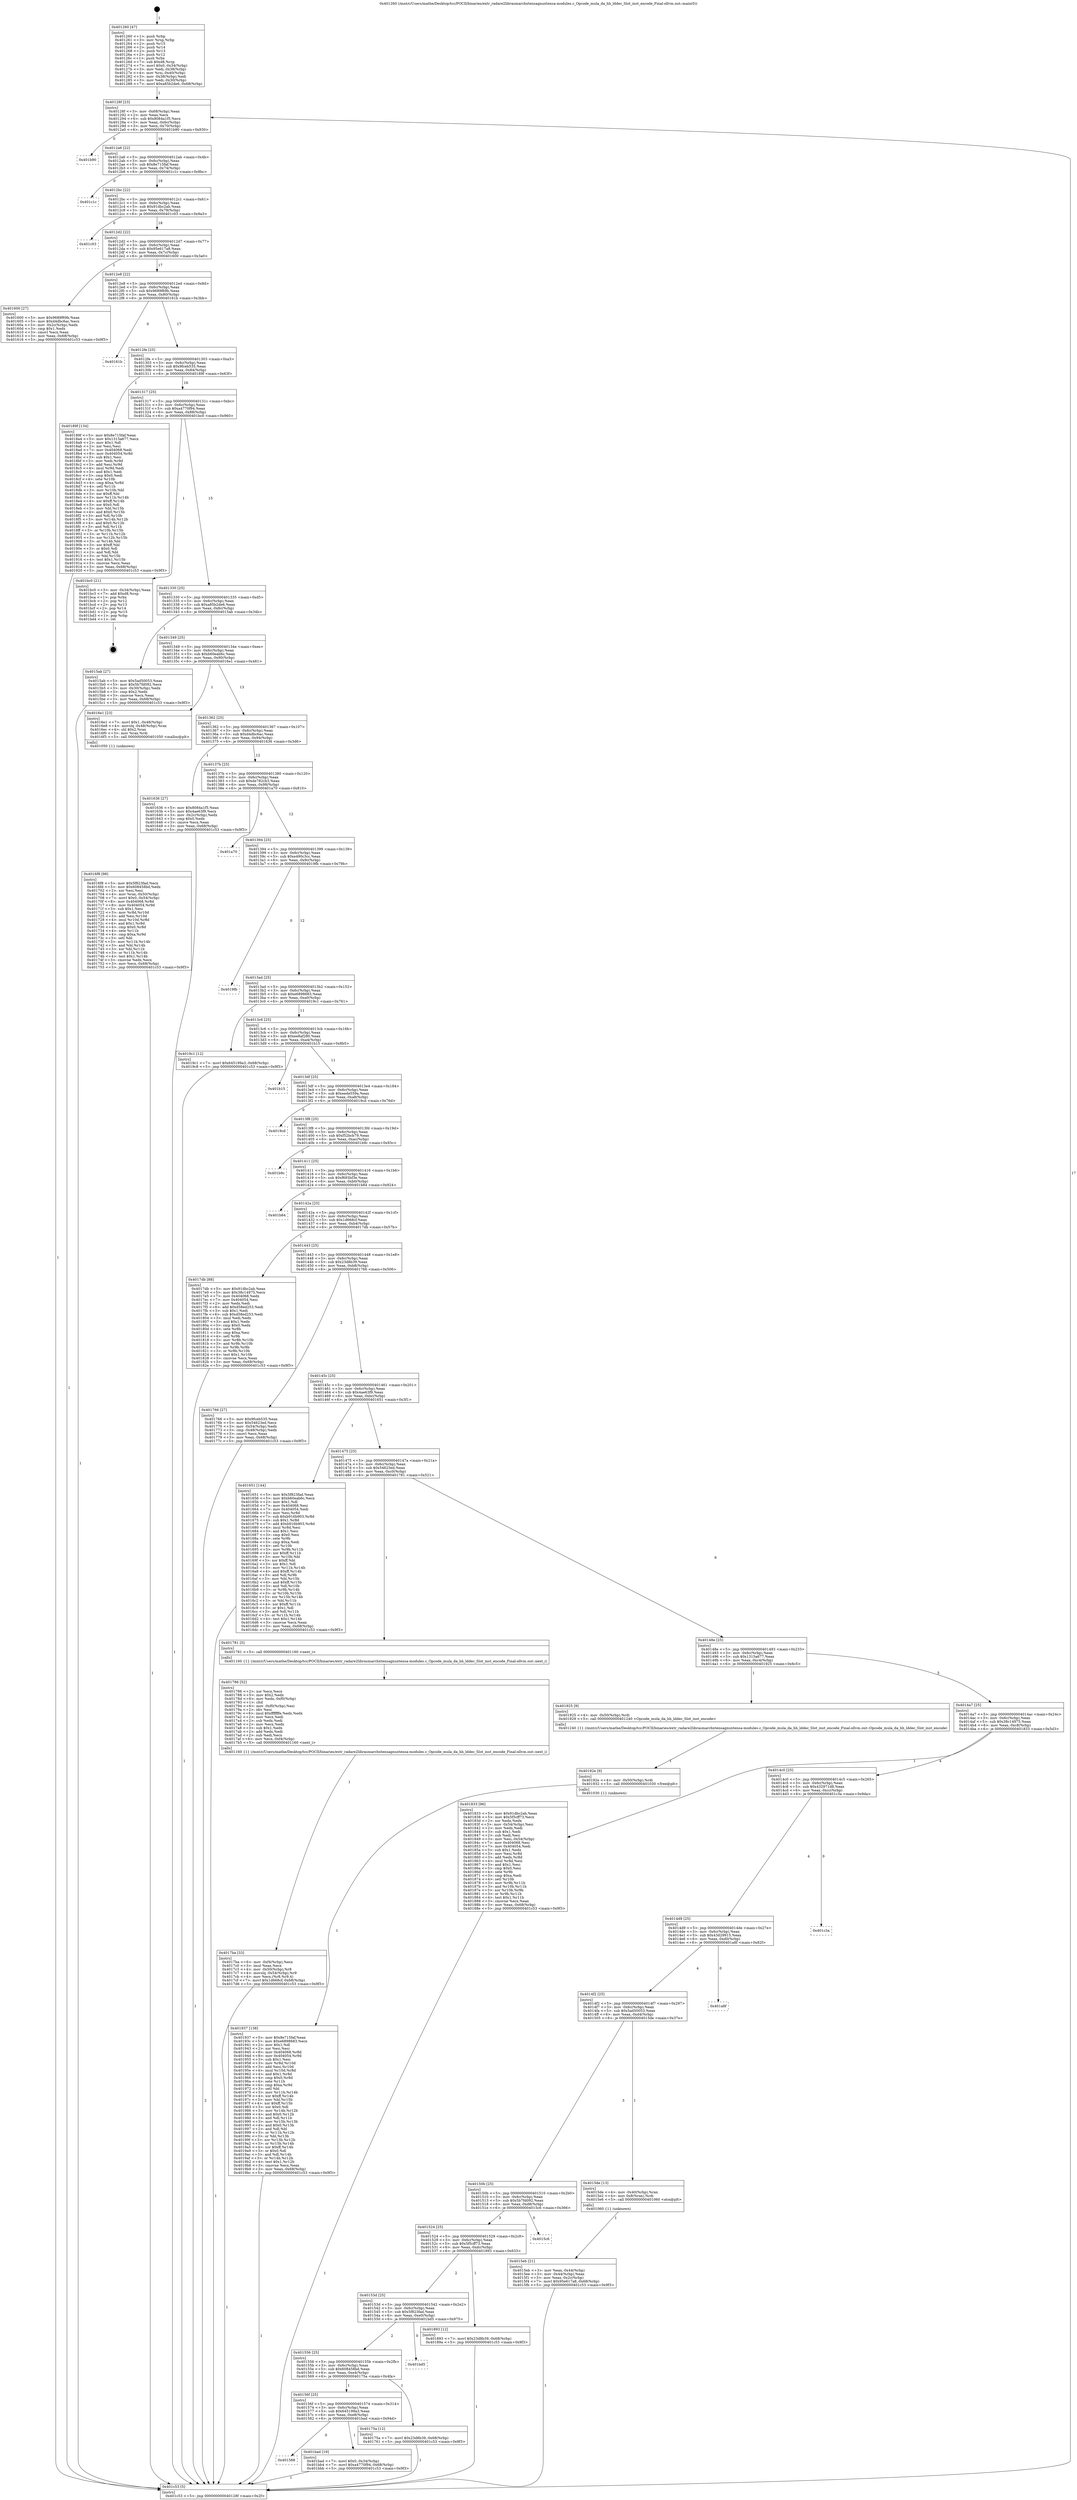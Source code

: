 digraph "0x401260" {
  label = "0x401260 (/mnt/c/Users/mathe/Desktop/tcc/POCII/binaries/extr_radare2librasmarchxtensagnuxtensa-modules.c_Opcode_mula_da_hh_lddec_Slot_inst_encode_Final-ollvm.out::main(0))"
  labelloc = "t"
  node[shape=record]

  Entry [label="",width=0.3,height=0.3,shape=circle,fillcolor=black,style=filled]
  "0x40128f" [label="{
     0x40128f [23]\l
     | [instrs]\l
     &nbsp;&nbsp;0x40128f \<+3\>: mov -0x68(%rbp),%eax\l
     &nbsp;&nbsp;0x401292 \<+2\>: mov %eax,%ecx\l
     &nbsp;&nbsp;0x401294 \<+6\>: sub $0x8084a1f5,%ecx\l
     &nbsp;&nbsp;0x40129a \<+3\>: mov %eax,-0x6c(%rbp)\l
     &nbsp;&nbsp;0x40129d \<+3\>: mov %ecx,-0x70(%rbp)\l
     &nbsp;&nbsp;0x4012a0 \<+6\>: je 0000000000401b90 \<main+0x930\>\l
  }"]
  "0x401b90" [label="{
     0x401b90\l
  }", style=dashed]
  "0x4012a6" [label="{
     0x4012a6 [22]\l
     | [instrs]\l
     &nbsp;&nbsp;0x4012a6 \<+5\>: jmp 00000000004012ab \<main+0x4b\>\l
     &nbsp;&nbsp;0x4012ab \<+3\>: mov -0x6c(%rbp),%eax\l
     &nbsp;&nbsp;0x4012ae \<+5\>: sub $0x8e715faf,%eax\l
     &nbsp;&nbsp;0x4012b3 \<+3\>: mov %eax,-0x74(%rbp)\l
     &nbsp;&nbsp;0x4012b6 \<+6\>: je 0000000000401c1c \<main+0x9bc\>\l
  }"]
  Exit [label="",width=0.3,height=0.3,shape=circle,fillcolor=black,style=filled,peripheries=2]
  "0x401c1c" [label="{
     0x401c1c\l
  }", style=dashed]
  "0x4012bc" [label="{
     0x4012bc [22]\l
     | [instrs]\l
     &nbsp;&nbsp;0x4012bc \<+5\>: jmp 00000000004012c1 \<main+0x61\>\l
     &nbsp;&nbsp;0x4012c1 \<+3\>: mov -0x6c(%rbp),%eax\l
     &nbsp;&nbsp;0x4012c4 \<+5\>: sub $0x91dbc2ab,%eax\l
     &nbsp;&nbsp;0x4012c9 \<+3\>: mov %eax,-0x78(%rbp)\l
     &nbsp;&nbsp;0x4012cc \<+6\>: je 0000000000401c03 \<main+0x9a3\>\l
  }"]
  "0x401588" [label="{
     0x401588\l
  }", style=dashed]
  "0x401c03" [label="{
     0x401c03\l
  }", style=dashed]
  "0x4012d2" [label="{
     0x4012d2 [22]\l
     | [instrs]\l
     &nbsp;&nbsp;0x4012d2 \<+5\>: jmp 00000000004012d7 \<main+0x77\>\l
     &nbsp;&nbsp;0x4012d7 \<+3\>: mov -0x6c(%rbp),%eax\l
     &nbsp;&nbsp;0x4012da \<+5\>: sub $0x95e617a8,%eax\l
     &nbsp;&nbsp;0x4012df \<+3\>: mov %eax,-0x7c(%rbp)\l
     &nbsp;&nbsp;0x4012e2 \<+6\>: je 0000000000401600 \<main+0x3a0\>\l
  }"]
  "0x401bad" [label="{
     0x401bad [19]\l
     | [instrs]\l
     &nbsp;&nbsp;0x401bad \<+7\>: movl $0x0,-0x34(%rbp)\l
     &nbsp;&nbsp;0x401bb4 \<+7\>: movl $0xa4770f94,-0x68(%rbp)\l
     &nbsp;&nbsp;0x401bbb \<+5\>: jmp 0000000000401c53 \<main+0x9f3\>\l
  }"]
  "0x401600" [label="{
     0x401600 [27]\l
     | [instrs]\l
     &nbsp;&nbsp;0x401600 \<+5\>: mov $0x9689f69b,%eax\l
     &nbsp;&nbsp;0x401605 \<+5\>: mov $0xd4dbc6ac,%ecx\l
     &nbsp;&nbsp;0x40160a \<+3\>: mov -0x2c(%rbp),%edx\l
     &nbsp;&nbsp;0x40160d \<+3\>: cmp $0x1,%edx\l
     &nbsp;&nbsp;0x401610 \<+3\>: cmovl %ecx,%eax\l
     &nbsp;&nbsp;0x401613 \<+3\>: mov %eax,-0x68(%rbp)\l
     &nbsp;&nbsp;0x401616 \<+5\>: jmp 0000000000401c53 \<main+0x9f3\>\l
  }"]
  "0x4012e8" [label="{
     0x4012e8 [22]\l
     | [instrs]\l
     &nbsp;&nbsp;0x4012e8 \<+5\>: jmp 00000000004012ed \<main+0x8d\>\l
     &nbsp;&nbsp;0x4012ed \<+3\>: mov -0x6c(%rbp),%eax\l
     &nbsp;&nbsp;0x4012f0 \<+5\>: sub $0x9689f69b,%eax\l
     &nbsp;&nbsp;0x4012f5 \<+3\>: mov %eax,-0x80(%rbp)\l
     &nbsp;&nbsp;0x4012f8 \<+6\>: je 000000000040161b \<main+0x3bb\>\l
  }"]
  "0x401937" [label="{
     0x401937 [138]\l
     | [instrs]\l
     &nbsp;&nbsp;0x401937 \<+5\>: mov $0x8e715faf,%eax\l
     &nbsp;&nbsp;0x40193c \<+5\>: mov $0xe6898683,%ecx\l
     &nbsp;&nbsp;0x401941 \<+2\>: mov $0x1,%dl\l
     &nbsp;&nbsp;0x401943 \<+2\>: xor %esi,%esi\l
     &nbsp;&nbsp;0x401945 \<+8\>: mov 0x404068,%r8d\l
     &nbsp;&nbsp;0x40194d \<+8\>: mov 0x404054,%r9d\l
     &nbsp;&nbsp;0x401955 \<+3\>: sub $0x1,%esi\l
     &nbsp;&nbsp;0x401958 \<+3\>: mov %r8d,%r10d\l
     &nbsp;&nbsp;0x40195b \<+3\>: add %esi,%r10d\l
     &nbsp;&nbsp;0x40195e \<+4\>: imul %r10d,%r8d\l
     &nbsp;&nbsp;0x401962 \<+4\>: and $0x1,%r8d\l
     &nbsp;&nbsp;0x401966 \<+4\>: cmp $0x0,%r8d\l
     &nbsp;&nbsp;0x40196a \<+4\>: sete %r11b\l
     &nbsp;&nbsp;0x40196e \<+4\>: cmp $0xa,%r9d\l
     &nbsp;&nbsp;0x401972 \<+3\>: setl %bl\l
     &nbsp;&nbsp;0x401975 \<+3\>: mov %r11b,%r14b\l
     &nbsp;&nbsp;0x401978 \<+4\>: xor $0xff,%r14b\l
     &nbsp;&nbsp;0x40197c \<+3\>: mov %bl,%r15b\l
     &nbsp;&nbsp;0x40197f \<+4\>: xor $0xff,%r15b\l
     &nbsp;&nbsp;0x401983 \<+3\>: xor $0x0,%dl\l
     &nbsp;&nbsp;0x401986 \<+3\>: mov %r14b,%r12b\l
     &nbsp;&nbsp;0x401989 \<+4\>: and $0x0,%r12b\l
     &nbsp;&nbsp;0x40198d \<+3\>: and %dl,%r11b\l
     &nbsp;&nbsp;0x401990 \<+3\>: mov %r15b,%r13b\l
     &nbsp;&nbsp;0x401993 \<+4\>: and $0x0,%r13b\l
     &nbsp;&nbsp;0x401997 \<+2\>: and %dl,%bl\l
     &nbsp;&nbsp;0x401999 \<+3\>: or %r11b,%r12b\l
     &nbsp;&nbsp;0x40199c \<+3\>: or %bl,%r13b\l
     &nbsp;&nbsp;0x40199f \<+3\>: xor %r13b,%r12b\l
     &nbsp;&nbsp;0x4019a2 \<+3\>: or %r15b,%r14b\l
     &nbsp;&nbsp;0x4019a5 \<+4\>: xor $0xff,%r14b\l
     &nbsp;&nbsp;0x4019a9 \<+3\>: or $0x0,%dl\l
     &nbsp;&nbsp;0x4019ac \<+3\>: and %dl,%r14b\l
     &nbsp;&nbsp;0x4019af \<+3\>: or %r14b,%r12b\l
     &nbsp;&nbsp;0x4019b2 \<+4\>: test $0x1,%r12b\l
     &nbsp;&nbsp;0x4019b6 \<+3\>: cmovne %ecx,%eax\l
     &nbsp;&nbsp;0x4019b9 \<+3\>: mov %eax,-0x68(%rbp)\l
     &nbsp;&nbsp;0x4019bc \<+5\>: jmp 0000000000401c53 \<main+0x9f3\>\l
  }"]
  "0x40161b" [label="{
     0x40161b\l
  }", style=dashed]
  "0x4012fe" [label="{
     0x4012fe [25]\l
     | [instrs]\l
     &nbsp;&nbsp;0x4012fe \<+5\>: jmp 0000000000401303 \<main+0xa3\>\l
     &nbsp;&nbsp;0x401303 \<+3\>: mov -0x6c(%rbp),%eax\l
     &nbsp;&nbsp;0x401306 \<+5\>: sub $0x9fceb535,%eax\l
     &nbsp;&nbsp;0x40130b \<+6\>: mov %eax,-0x84(%rbp)\l
     &nbsp;&nbsp;0x401311 \<+6\>: je 000000000040189f \<main+0x63f\>\l
  }"]
  "0x40192e" [label="{
     0x40192e [9]\l
     | [instrs]\l
     &nbsp;&nbsp;0x40192e \<+4\>: mov -0x50(%rbp),%rdi\l
     &nbsp;&nbsp;0x401932 \<+5\>: call 0000000000401030 \<free@plt\>\l
     | [calls]\l
     &nbsp;&nbsp;0x401030 \{1\} (unknown)\l
  }"]
  "0x40189f" [label="{
     0x40189f [134]\l
     | [instrs]\l
     &nbsp;&nbsp;0x40189f \<+5\>: mov $0x8e715faf,%eax\l
     &nbsp;&nbsp;0x4018a4 \<+5\>: mov $0x1315a677,%ecx\l
     &nbsp;&nbsp;0x4018a9 \<+2\>: mov $0x1,%dl\l
     &nbsp;&nbsp;0x4018ab \<+2\>: xor %esi,%esi\l
     &nbsp;&nbsp;0x4018ad \<+7\>: mov 0x404068,%edi\l
     &nbsp;&nbsp;0x4018b4 \<+8\>: mov 0x404054,%r8d\l
     &nbsp;&nbsp;0x4018bc \<+3\>: sub $0x1,%esi\l
     &nbsp;&nbsp;0x4018bf \<+3\>: mov %edi,%r9d\l
     &nbsp;&nbsp;0x4018c2 \<+3\>: add %esi,%r9d\l
     &nbsp;&nbsp;0x4018c5 \<+4\>: imul %r9d,%edi\l
     &nbsp;&nbsp;0x4018c9 \<+3\>: and $0x1,%edi\l
     &nbsp;&nbsp;0x4018cc \<+3\>: cmp $0x0,%edi\l
     &nbsp;&nbsp;0x4018cf \<+4\>: sete %r10b\l
     &nbsp;&nbsp;0x4018d3 \<+4\>: cmp $0xa,%r8d\l
     &nbsp;&nbsp;0x4018d7 \<+4\>: setl %r11b\l
     &nbsp;&nbsp;0x4018db \<+3\>: mov %r10b,%bl\l
     &nbsp;&nbsp;0x4018de \<+3\>: xor $0xff,%bl\l
     &nbsp;&nbsp;0x4018e1 \<+3\>: mov %r11b,%r14b\l
     &nbsp;&nbsp;0x4018e4 \<+4\>: xor $0xff,%r14b\l
     &nbsp;&nbsp;0x4018e8 \<+3\>: xor $0x0,%dl\l
     &nbsp;&nbsp;0x4018eb \<+3\>: mov %bl,%r15b\l
     &nbsp;&nbsp;0x4018ee \<+4\>: and $0x0,%r15b\l
     &nbsp;&nbsp;0x4018f2 \<+3\>: and %dl,%r10b\l
     &nbsp;&nbsp;0x4018f5 \<+3\>: mov %r14b,%r12b\l
     &nbsp;&nbsp;0x4018f8 \<+4\>: and $0x0,%r12b\l
     &nbsp;&nbsp;0x4018fc \<+3\>: and %dl,%r11b\l
     &nbsp;&nbsp;0x4018ff \<+3\>: or %r10b,%r15b\l
     &nbsp;&nbsp;0x401902 \<+3\>: or %r11b,%r12b\l
     &nbsp;&nbsp;0x401905 \<+3\>: xor %r12b,%r15b\l
     &nbsp;&nbsp;0x401908 \<+3\>: or %r14b,%bl\l
     &nbsp;&nbsp;0x40190b \<+3\>: xor $0xff,%bl\l
     &nbsp;&nbsp;0x40190e \<+3\>: or $0x0,%dl\l
     &nbsp;&nbsp;0x401911 \<+2\>: and %dl,%bl\l
     &nbsp;&nbsp;0x401913 \<+3\>: or %bl,%r15b\l
     &nbsp;&nbsp;0x401916 \<+4\>: test $0x1,%r15b\l
     &nbsp;&nbsp;0x40191a \<+3\>: cmovne %ecx,%eax\l
     &nbsp;&nbsp;0x40191d \<+3\>: mov %eax,-0x68(%rbp)\l
     &nbsp;&nbsp;0x401920 \<+5\>: jmp 0000000000401c53 \<main+0x9f3\>\l
  }"]
  "0x401317" [label="{
     0x401317 [25]\l
     | [instrs]\l
     &nbsp;&nbsp;0x401317 \<+5\>: jmp 000000000040131c \<main+0xbc\>\l
     &nbsp;&nbsp;0x40131c \<+3\>: mov -0x6c(%rbp),%eax\l
     &nbsp;&nbsp;0x40131f \<+5\>: sub $0xa4770f94,%eax\l
     &nbsp;&nbsp;0x401324 \<+6\>: mov %eax,-0x88(%rbp)\l
     &nbsp;&nbsp;0x40132a \<+6\>: je 0000000000401bc0 \<main+0x960\>\l
  }"]
  "0x4017ba" [label="{
     0x4017ba [33]\l
     | [instrs]\l
     &nbsp;&nbsp;0x4017ba \<+6\>: mov -0xf4(%rbp),%ecx\l
     &nbsp;&nbsp;0x4017c0 \<+3\>: imul %eax,%ecx\l
     &nbsp;&nbsp;0x4017c3 \<+4\>: mov -0x50(%rbp),%r8\l
     &nbsp;&nbsp;0x4017c7 \<+4\>: movslq -0x54(%rbp),%r9\l
     &nbsp;&nbsp;0x4017cb \<+4\>: mov %ecx,(%r8,%r9,4)\l
     &nbsp;&nbsp;0x4017cf \<+7\>: movl $0x1d668cf,-0x68(%rbp)\l
     &nbsp;&nbsp;0x4017d6 \<+5\>: jmp 0000000000401c53 \<main+0x9f3\>\l
  }"]
  "0x401bc0" [label="{
     0x401bc0 [21]\l
     | [instrs]\l
     &nbsp;&nbsp;0x401bc0 \<+3\>: mov -0x34(%rbp),%eax\l
     &nbsp;&nbsp;0x401bc3 \<+7\>: add $0xd8,%rsp\l
     &nbsp;&nbsp;0x401bca \<+1\>: pop %rbx\l
     &nbsp;&nbsp;0x401bcb \<+2\>: pop %r12\l
     &nbsp;&nbsp;0x401bcd \<+2\>: pop %r13\l
     &nbsp;&nbsp;0x401bcf \<+2\>: pop %r14\l
     &nbsp;&nbsp;0x401bd1 \<+2\>: pop %r15\l
     &nbsp;&nbsp;0x401bd3 \<+1\>: pop %rbp\l
     &nbsp;&nbsp;0x401bd4 \<+1\>: ret\l
  }"]
  "0x401330" [label="{
     0x401330 [25]\l
     | [instrs]\l
     &nbsp;&nbsp;0x401330 \<+5\>: jmp 0000000000401335 \<main+0xd5\>\l
     &nbsp;&nbsp;0x401335 \<+3\>: mov -0x6c(%rbp),%eax\l
     &nbsp;&nbsp;0x401338 \<+5\>: sub $0xa85b2de6,%eax\l
     &nbsp;&nbsp;0x40133d \<+6\>: mov %eax,-0x8c(%rbp)\l
     &nbsp;&nbsp;0x401343 \<+6\>: je 00000000004015ab \<main+0x34b\>\l
  }"]
  "0x401786" [label="{
     0x401786 [52]\l
     | [instrs]\l
     &nbsp;&nbsp;0x401786 \<+2\>: xor %ecx,%ecx\l
     &nbsp;&nbsp;0x401788 \<+5\>: mov $0x2,%edx\l
     &nbsp;&nbsp;0x40178d \<+6\>: mov %edx,-0xf0(%rbp)\l
     &nbsp;&nbsp;0x401793 \<+1\>: cltd\l
     &nbsp;&nbsp;0x401794 \<+6\>: mov -0xf0(%rbp),%esi\l
     &nbsp;&nbsp;0x40179a \<+2\>: idiv %esi\l
     &nbsp;&nbsp;0x40179c \<+6\>: imul $0xfffffffe,%edx,%edx\l
     &nbsp;&nbsp;0x4017a2 \<+2\>: mov %ecx,%edi\l
     &nbsp;&nbsp;0x4017a4 \<+2\>: sub %edx,%edi\l
     &nbsp;&nbsp;0x4017a6 \<+2\>: mov %ecx,%edx\l
     &nbsp;&nbsp;0x4017a8 \<+3\>: sub $0x1,%edx\l
     &nbsp;&nbsp;0x4017ab \<+2\>: add %edx,%edi\l
     &nbsp;&nbsp;0x4017ad \<+2\>: sub %edi,%ecx\l
     &nbsp;&nbsp;0x4017af \<+6\>: mov %ecx,-0xf4(%rbp)\l
     &nbsp;&nbsp;0x4017b5 \<+5\>: call 0000000000401160 \<next_i\>\l
     | [calls]\l
     &nbsp;&nbsp;0x401160 \{1\} (/mnt/c/Users/mathe/Desktop/tcc/POCII/binaries/extr_radare2librasmarchxtensagnuxtensa-modules.c_Opcode_mula_da_hh_lddec_Slot_inst_encode_Final-ollvm.out::next_i)\l
  }"]
  "0x4015ab" [label="{
     0x4015ab [27]\l
     | [instrs]\l
     &nbsp;&nbsp;0x4015ab \<+5\>: mov $0x5ad50053,%eax\l
     &nbsp;&nbsp;0x4015b0 \<+5\>: mov $0x5b7fd092,%ecx\l
     &nbsp;&nbsp;0x4015b5 \<+3\>: mov -0x30(%rbp),%edx\l
     &nbsp;&nbsp;0x4015b8 \<+3\>: cmp $0x2,%edx\l
     &nbsp;&nbsp;0x4015bb \<+3\>: cmovne %ecx,%eax\l
     &nbsp;&nbsp;0x4015be \<+3\>: mov %eax,-0x68(%rbp)\l
     &nbsp;&nbsp;0x4015c1 \<+5\>: jmp 0000000000401c53 \<main+0x9f3\>\l
  }"]
  "0x401349" [label="{
     0x401349 [25]\l
     | [instrs]\l
     &nbsp;&nbsp;0x401349 \<+5\>: jmp 000000000040134e \<main+0xee\>\l
     &nbsp;&nbsp;0x40134e \<+3\>: mov -0x6c(%rbp),%eax\l
     &nbsp;&nbsp;0x401351 \<+5\>: sub $0xb60eab6c,%eax\l
     &nbsp;&nbsp;0x401356 \<+6\>: mov %eax,-0x90(%rbp)\l
     &nbsp;&nbsp;0x40135c \<+6\>: je 00000000004016e1 \<main+0x481\>\l
  }"]
  "0x401c53" [label="{
     0x401c53 [5]\l
     | [instrs]\l
     &nbsp;&nbsp;0x401c53 \<+5\>: jmp 000000000040128f \<main+0x2f\>\l
  }"]
  "0x401260" [label="{
     0x401260 [47]\l
     | [instrs]\l
     &nbsp;&nbsp;0x401260 \<+1\>: push %rbp\l
     &nbsp;&nbsp;0x401261 \<+3\>: mov %rsp,%rbp\l
     &nbsp;&nbsp;0x401264 \<+2\>: push %r15\l
     &nbsp;&nbsp;0x401266 \<+2\>: push %r14\l
     &nbsp;&nbsp;0x401268 \<+2\>: push %r13\l
     &nbsp;&nbsp;0x40126a \<+2\>: push %r12\l
     &nbsp;&nbsp;0x40126c \<+1\>: push %rbx\l
     &nbsp;&nbsp;0x40126d \<+7\>: sub $0xd8,%rsp\l
     &nbsp;&nbsp;0x401274 \<+7\>: movl $0x0,-0x34(%rbp)\l
     &nbsp;&nbsp;0x40127b \<+3\>: mov %edi,-0x38(%rbp)\l
     &nbsp;&nbsp;0x40127e \<+4\>: mov %rsi,-0x40(%rbp)\l
     &nbsp;&nbsp;0x401282 \<+3\>: mov -0x38(%rbp),%edi\l
     &nbsp;&nbsp;0x401285 \<+3\>: mov %edi,-0x30(%rbp)\l
     &nbsp;&nbsp;0x401288 \<+7\>: movl $0xa85b2de6,-0x68(%rbp)\l
  }"]
  "0x40156f" [label="{
     0x40156f [25]\l
     | [instrs]\l
     &nbsp;&nbsp;0x40156f \<+5\>: jmp 0000000000401574 \<main+0x314\>\l
     &nbsp;&nbsp;0x401574 \<+3\>: mov -0x6c(%rbp),%eax\l
     &nbsp;&nbsp;0x401577 \<+5\>: sub $0x645199a3,%eax\l
     &nbsp;&nbsp;0x40157c \<+6\>: mov %eax,-0xe8(%rbp)\l
     &nbsp;&nbsp;0x401582 \<+6\>: je 0000000000401bad \<main+0x94d\>\l
  }"]
  "0x4016e1" [label="{
     0x4016e1 [23]\l
     | [instrs]\l
     &nbsp;&nbsp;0x4016e1 \<+7\>: movl $0x1,-0x48(%rbp)\l
     &nbsp;&nbsp;0x4016e8 \<+4\>: movslq -0x48(%rbp),%rax\l
     &nbsp;&nbsp;0x4016ec \<+4\>: shl $0x2,%rax\l
     &nbsp;&nbsp;0x4016f0 \<+3\>: mov %rax,%rdi\l
     &nbsp;&nbsp;0x4016f3 \<+5\>: call 0000000000401050 \<malloc@plt\>\l
     | [calls]\l
     &nbsp;&nbsp;0x401050 \{1\} (unknown)\l
  }"]
  "0x401362" [label="{
     0x401362 [25]\l
     | [instrs]\l
     &nbsp;&nbsp;0x401362 \<+5\>: jmp 0000000000401367 \<main+0x107\>\l
     &nbsp;&nbsp;0x401367 \<+3\>: mov -0x6c(%rbp),%eax\l
     &nbsp;&nbsp;0x40136a \<+5\>: sub $0xd4dbc6ac,%eax\l
     &nbsp;&nbsp;0x40136f \<+6\>: mov %eax,-0x94(%rbp)\l
     &nbsp;&nbsp;0x401375 \<+6\>: je 0000000000401636 \<main+0x3d6\>\l
  }"]
  "0x40175a" [label="{
     0x40175a [12]\l
     | [instrs]\l
     &nbsp;&nbsp;0x40175a \<+7\>: movl $0x23d8b39,-0x68(%rbp)\l
     &nbsp;&nbsp;0x401761 \<+5\>: jmp 0000000000401c53 \<main+0x9f3\>\l
  }"]
  "0x401636" [label="{
     0x401636 [27]\l
     | [instrs]\l
     &nbsp;&nbsp;0x401636 \<+5\>: mov $0x8084a1f5,%eax\l
     &nbsp;&nbsp;0x40163b \<+5\>: mov $0x4ae63f9,%ecx\l
     &nbsp;&nbsp;0x401640 \<+3\>: mov -0x2c(%rbp),%edx\l
     &nbsp;&nbsp;0x401643 \<+3\>: cmp $0x0,%edx\l
     &nbsp;&nbsp;0x401646 \<+3\>: cmove %ecx,%eax\l
     &nbsp;&nbsp;0x401649 \<+3\>: mov %eax,-0x68(%rbp)\l
     &nbsp;&nbsp;0x40164c \<+5\>: jmp 0000000000401c53 \<main+0x9f3\>\l
  }"]
  "0x40137b" [label="{
     0x40137b [25]\l
     | [instrs]\l
     &nbsp;&nbsp;0x40137b \<+5\>: jmp 0000000000401380 \<main+0x120\>\l
     &nbsp;&nbsp;0x401380 \<+3\>: mov -0x6c(%rbp),%eax\l
     &nbsp;&nbsp;0x401383 \<+5\>: sub $0xde782cb3,%eax\l
     &nbsp;&nbsp;0x401388 \<+6\>: mov %eax,-0x98(%rbp)\l
     &nbsp;&nbsp;0x40138e \<+6\>: je 0000000000401a70 \<main+0x810\>\l
  }"]
  "0x401556" [label="{
     0x401556 [25]\l
     | [instrs]\l
     &nbsp;&nbsp;0x401556 \<+5\>: jmp 000000000040155b \<main+0x2fb\>\l
     &nbsp;&nbsp;0x40155b \<+3\>: mov -0x6c(%rbp),%eax\l
     &nbsp;&nbsp;0x40155e \<+5\>: sub $0x608458bd,%eax\l
     &nbsp;&nbsp;0x401563 \<+6\>: mov %eax,-0xe4(%rbp)\l
     &nbsp;&nbsp;0x401569 \<+6\>: je 000000000040175a \<main+0x4fa\>\l
  }"]
  "0x401a70" [label="{
     0x401a70\l
  }", style=dashed]
  "0x401394" [label="{
     0x401394 [25]\l
     | [instrs]\l
     &nbsp;&nbsp;0x401394 \<+5\>: jmp 0000000000401399 \<main+0x139\>\l
     &nbsp;&nbsp;0x401399 \<+3\>: mov -0x6c(%rbp),%eax\l
     &nbsp;&nbsp;0x40139c \<+5\>: sub $0xe490c3cc,%eax\l
     &nbsp;&nbsp;0x4013a1 \<+6\>: mov %eax,-0x9c(%rbp)\l
     &nbsp;&nbsp;0x4013a7 \<+6\>: je 00000000004019fb \<main+0x79b\>\l
  }"]
  "0x401bd5" [label="{
     0x401bd5\l
  }", style=dashed]
  "0x4019fb" [label="{
     0x4019fb\l
  }", style=dashed]
  "0x4013ad" [label="{
     0x4013ad [25]\l
     | [instrs]\l
     &nbsp;&nbsp;0x4013ad \<+5\>: jmp 00000000004013b2 \<main+0x152\>\l
     &nbsp;&nbsp;0x4013b2 \<+3\>: mov -0x6c(%rbp),%eax\l
     &nbsp;&nbsp;0x4013b5 \<+5\>: sub $0xe6898683,%eax\l
     &nbsp;&nbsp;0x4013ba \<+6\>: mov %eax,-0xa0(%rbp)\l
     &nbsp;&nbsp;0x4013c0 \<+6\>: je 00000000004019c1 \<main+0x761\>\l
  }"]
  "0x40153d" [label="{
     0x40153d [25]\l
     | [instrs]\l
     &nbsp;&nbsp;0x40153d \<+5\>: jmp 0000000000401542 \<main+0x2e2\>\l
     &nbsp;&nbsp;0x401542 \<+3\>: mov -0x6c(%rbp),%eax\l
     &nbsp;&nbsp;0x401545 \<+5\>: sub $0x5f823fad,%eax\l
     &nbsp;&nbsp;0x40154a \<+6\>: mov %eax,-0xe0(%rbp)\l
     &nbsp;&nbsp;0x401550 \<+6\>: je 0000000000401bd5 \<main+0x975\>\l
  }"]
  "0x4019c1" [label="{
     0x4019c1 [12]\l
     | [instrs]\l
     &nbsp;&nbsp;0x4019c1 \<+7\>: movl $0x645199a3,-0x68(%rbp)\l
     &nbsp;&nbsp;0x4019c8 \<+5\>: jmp 0000000000401c53 \<main+0x9f3\>\l
  }"]
  "0x4013c6" [label="{
     0x4013c6 [25]\l
     | [instrs]\l
     &nbsp;&nbsp;0x4013c6 \<+5\>: jmp 00000000004013cb \<main+0x16b\>\l
     &nbsp;&nbsp;0x4013cb \<+3\>: mov -0x6c(%rbp),%eax\l
     &nbsp;&nbsp;0x4013ce \<+5\>: sub $0xee8af280,%eax\l
     &nbsp;&nbsp;0x4013d3 \<+6\>: mov %eax,-0xa4(%rbp)\l
     &nbsp;&nbsp;0x4013d9 \<+6\>: je 0000000000401b15 \<main+0x8b5\>\l
  }"]
  "0x401893" [label="{
     0x401893 [12]\l
     | [instrs]\l
     &nbsp;&nbsp;0x401893 \<+7\>: movl $0x23d8b39,-0x68(%rbp)\l
     &nbsp;&nbsp;0x40189a \<+5\>: jmp 0000000000401c53 \<main+0x9f3\>\l
  }"]
  "0x401b15" [label="{
     0x401b15\l
  }", style=dashed]
  "0x4013df" [label="{
     0x4013df [25]\l
     | [instrs]\l
     &nbsp;&nbsp;0x4013df \<+5\>: jmp 00000000004013e4 \<main+0x184\>\l
     &nbsp;&nbsp;0x4013e4 \<+3\>: mov -0x6c(%rbp),%eax\l
     &nbsp;&nbsp;0x4013e7 \<+5\>: sub $0xeede559a,%eax\l
     &nbsp;&nbsp;0x4013ec \<+6\>: mov %eax,-0xa8(%rbp)\l
     &nbsp;&nbsp;0x4013f2 \<+6\>: je 00000000004019cd \<main+0x76d\>\l
  }"]
  "0x401524" [label="{
     0x401524 [25]\l
     | [instrs]\l
     &nbsp;&nbsp;0x401524 \<+5\>: jmp 0000000000401529 \<main+0x2c9\>\l
     &nbsp;&nbsp;0x401529 \<+3\>: mov -0x6c(%rbp),%eax\l
     &nbsp;&nbsp;0x40152c \<+5\>: sub $0x5f5cff73,%eax\l
     &nbsp;&nbsp;0x401531 \<+6\>: mov %eax,-0xdc(%rbp)\l
     &nbsp;&nbsp;0x401537 \<+6\>: je 0000000000401893 \<main+0x633\>\l
  }"]
  "0x4019cd" [label="{
     0x4019cd\l
  }", style=dashed]
  "0x4013f8" [label="{
     0x4013f8 [25]\l
     | [instrs]\l
     &nbsp;&nbsp;0x4013f8 \<+5\>: jmp 00000000004013fd \<main+0x19d\>\l
     &nbsp;&nbsp;0x4013fd \<+3\>: mov -0x6c(%rbp),%eax\l
     &nbsp;&nbsp;0x401400 \<+5\>: sub $0xf52bcb79,%eax\l
     &nbsp;&nbsp;0x401405 \<+6\>: mov %eax,-0xac(%rbp)\l
     &nbsp;&nbsp;0x40140b \<+6\>: je 0000000000401b9c \<main+0x93c\>\l
  }"]
  "0x4015c6" [label="{
     0x4015c6\l
  }", style=dashed]
  "0x401b9c" [label="{
     0x401b9c\l
  }", style=dashed]
  "0x401411" [label="{
     0x401411 [25]\l
     | [instrs]\l
     &nbsp;&nbsp;0x401411 \<+5\>: jmp 0000000000401416 \<main+0x1b6\>\l
     &nbsp;&nbsp;0x401416 \<+3\>: mov -0x6c(%rbp),%eax\l
     &nbsp;&nbsp;0x401419 \<+5\>: sub $0xf693bf3e,%eax\l
     &nbsp;&nbsp;0x40141e \<+6\>: mov %eax,-0xb0(%rbp)\l
     &nbsp;&nbsp;0x401424 \<+6\>: je 0000000000401b84 \<main+0x924\>\l
  }"]
  "0x4016f8" [label="{
     0x4016f8 [98]\l
     | [instrs]\l
     &nbsp;&nbsp;0x4016f8 \<+5\>: mov $0x5f823fad,%ecx\l
     &nbsp;&nbsp;0x4016fd \<+5\>: mov $0x608458bd,%edx\l
     &nbsp;&nbsp;0x401702 \<+2\>: xor %esi,%esi\l
     &nbsp;&nbsp;0x401704 \<+4\>: mov %rax,-0x50(%rbp)\l
     &nbsp;&nbsp;0x401708 \<+7\>: movl $0x0,-0x54(%rbp)\l
     &nbsp;&nbsp;0x40170f \<+8\>: mov 0x404068,%r8d\l
     &nbsp;&nbsp;0x401717 \<+8\>: mov 0x404054,%r9d\l
     &nbsp;&nbsp;0x40171f \<+3\>: sub $0x1,%esi\l
     &nbsp;&nbsp;0x401722 \<+3\>: mov %r8d,%r10d\l
     &nbsp;&nbsp;0x401725 \<+3\>: add %esi,%r10d\l
     &nbsp;&nbsp;0x401728 \<+4\>: imul %r10d,%r8d\l
     &nbsp;&nbsp;0x40172c \<+4\>: and $0x1,%r8d\l
     &nbsp;&nbsp;0x401730 \<+4\>: cmp $0x0,%r8d\l
     &nbsp;&nbsp;0x401734 \<+4\>: sete %r11b\l
     &nbsp;&nbsp;0x401738 \<+4\>: cmp $0xa,%r9d\l
     &nbsp;&nbsp;0x40173c \<+3\>: setl %bl\l
     &nbsp;&nbsp;0x40173f \<+3\>: mov %r11b,%r14b\l
     &nbsp;&nbsp;0x401742 \<+3\>: and %bl,%r14b\l
     &nbsp;&nbsp;0x401745 \<+3\>: xor %bl,%r11b\l
     &nbsp;&nbsp;0x401748 \<+3\>: or %r11b,%r14b\l
     &nbsp;&nbsp;0x40174b \<+4\>: test $0x1,%r14b\l
     &nbsp;&nbsp;0x40174f \<+3\>: cmovne %edx,%ecx\l
     &nbsp;&nbsp;0x401752 \<+3\>: mov %ecx,-0x68(%rbp)\l
     &nbsp;&nbsp;0x401755 \<+5\>: jmp 0000000000401c53 \<main+0x9f3\>\l
  }"]
  "0x401b84" [label="{
     0x401b84\l
  }", style=dashed]
  "0x40142a" [label="{
     0x40142a [25]\l
     | [instrs]\l
     &nbsp;&nbsp;0x40142a \<+5\>: jmp 000000000040142f \<main+0x1cf\>\l
     &nbsp;&nbsp;0x40142f \<+3\>: mov -0x6c(%rbp),%eax\l
     &nbsp;&nbsp;0x401432 \<+5\>: sub $0x1d668cf,%eax\l
     &nbsp;&nbsp;0x401437 \<+6\>: mov %eax,-0xb4(%rbp)\l
     &nbsp;&nbsp;0x40143d \<+6\>: je 00000000004017db \<main+0x57b\>\l
  }"]
  "0x4015eb" [label="{
     0x4015eb [21]\l
     | [instrs]\l
     &nbsp;&nbsp;0x4015eb \<+3\>: mov %eax,-0x44(%rbp)\l
     &nbsp;&nbsp;0x4015ee \<+3\>: mov -0x44(%rbp),%eax\l
     &nbsp;&nbsp;0x4015f1 \<+3\>: mov %eax,-0x2c(%rbp)\l
     &nbsp;&nbsp;0x4015f4 \<+7\>: movl $0x95e617a8,-0x68(%rbp)\l
     &nbsp;&nbsp;0x4015fb \<+5\>: jmp 0000000000401c53 \<main+0x9f3\>\l
  }"]
  "0x4017db" [label="{
     0x4017db [88]\l
     | [instrs]\l
     &nbsp;&nbsp;0x4017db \<+5\>: mov $0x91dbc2ab,%eax\l
     &nbsp;&nbsp;0x4017e0 \<+5\>: mov $0x38c14975,%ecx\l
     &nbsp;&nbsp;0x4017e5 \<+7\>: mov 0x404068,%edx\l
     &nbsp;&nbsp;0x4017ec \<+7\>: mov 0x404054,%esi\l
     &nbsp;&nbsp;0x4017f3 \<+2\>: mov %edx,%edi\l
     &nbsp;&nbsp;0x4017f5 \<+6\>: add $0xd58ed253,%edi\l
     &nbsp;&nbsp;0x4017fb \<+3\>: sub $0x1,%edi\l
     &nbsp;&nbsp;0x4017fe \<+6\>: sub $0xd58ed253,%edi\l
     &nbsp;&nbsp;0x401804 \<+3\>: imul %edi,%edx\l
     &nbsp;&nbsp;0x401807 \<+3\>: and $0x1,%edx\l
     &nbsp;&nbsp;0x40180a \<+3\>: cmp $0x0,%edx\l
     &nbsp;&nbsp;0x40180d \<+4\>: sete %r8b\l
     &nbsp;&nbsp;0x401811 \<+3\>: cmp $0xa,%esi\l
     &nbsp;&nbsp;0x401814 \<+4\>: setl %r9b\l
     &nbsp;&nbsp;0x401818 \<+3\>: mov %r8b,%r10b\l
     &nbsp;&nbsp;0x40181b \<+3\>: and %r9b,%r10b\l
     &nbsp;&nbsp;0x40181e \<+3\>: xor %r9b,%r8b\l
     &nbsp;&nbsp;0x401821 \<+3\>: or %r8b,%r10b\l
     &nbsp;&nbsp;0x401824 \<+4\>: test $0x1,%r10b\l
     &nbsp;&nbsp;0x401828 \<+3\>: cmovne %ecx,%eax\l
     &nbsp;&nbsp;0x40182b \<+3\>: mov %eax,-0x68(%rbp)\l
     &nbsp;&nbsp;0x40182e \<+5\>: jmp 0000000000401c53 \<main+0x9f3\>\l
  }"]
  "0x401443" [label="{
     0x401443 [25]\l
     | [instrs]\l
     &nbsp;&nbsp;0x401443 \<+5\>: jmp 0000000000401448 \<main+0x1e8\>\l
     &nbsp;&nbsp;0x401448 \<+3\>: mov -0x6c(%rbp),%eax\l
     &nbsp;&nbsp;0x40144b \<+5\>: sub $0x23d8b39,%eax\l
     &nbsp;&nbsp;0x401450 \<+6\>: mov %eax,-0xb8(%rbp)\l
     &nbsp;&nbsp;0x401456 \<+6\>: je 0000000000401766 \<main+0x506\>\l
  }"]
  "0x40150b" [label="{
     0x40150b [25]\l
     | [instrs]\l
     &nbsp;&nbsp;0x40150b \<+5\>: jmp 0000000000401510 \<main+0x2b0\>\l
     &nbsp;&nbsp;0x401510 \<+3\>: mov -0x6c(%rbp),%eax\l
     &nbsp;&nbsp;0x401513 \<+5\>: sub $0x5b7fd092,%eax\l
     &nbsp;&nbsp;0x401518 \<+6\>: mov %eax,-0xd8(%rbp)\l
     &nbsp;&nbsp;0x40151e \<+6\>: je 00000000004015c6 \<main+0x366\>\l
  }"]
  "0x401766" [label="{
     0x401766 [27]\l
     | [instrs]\l
     &nbsp;&nbsp;0x401766 \<+5\>: mov $0x9fceb535,%eax\l
     &nbsp;&nbsp;0x40176b \<+5\>: mov $0x54623ed,%ecx\l
     &nbsp;&nbsp;0x401770 \<+3\>: mov -0x54(%rbp),%edx\l
     &nbsp;&nbsp;0x401773 \<+3\>: cmp -0x48(%rbp),%edx\l
     &nbsp;&nbsp;0x401776 \<+3\>: cmovl %ecx,%eax\l
     &nbsp;&nbsp;0x401779 \<+3\>: mov %eax,-0x68(%rbp)\l
     &nbsp;&nbsp;0x40177c \<+5\>: jmp 0000000000401c53 \<main+0x9f3\>\l
  }"]
  "0x40145c" [label="{
     0x40145c [25]\l
     | [instrs]\l
     &nbsp;&nbsp;0x40145c \<+5\>: jmp 0000000000401461 \<main+0x201\>\l
     &nbsp;&nbsp;0x401461 \<+3\>: mov -0x6c(%rbp),%eax\l
     &nbsp;&nbsp;0x401464 \<+5\>: sub $0x4ae63f9,%eax\l
     &nbsp;&nbsp;0x401469 \<+6\>: mov %eax,-0xbc(%rbp)\l
     &nbsp;&nbsp;0x40146f \<+6\>: je 0000000000401651 \<main+0x3f1\>\l
  }"]
  "0x4015de" [label="{
     0x4015de [13]\l
     | [instrs]\l
     &nbsp;&nbsp;0x4015de \<+4\>: mov -0x40(%rbp),%rax\l
     &nbsp;&nbsp;0x4015e2 \<+4\>: mov 0x8(%rax),%rdi\l
     &nbsp;&nbsp;0x4015e6 \<+5\>: call 0000000000401060 \<atoi@plt\>\l
     | [calls]\l
     &nbsp;&nbsp;0x401060 \{1\} (unknown)\l
  }"]
  "0x401651" [label="{
     0x401651 [144]\l
     | [instrs]\l
     &nbsp;&nbsp;0x401651 \<+5\>: mov $0x5f823fad,%eax\l
     &nbsp;&nbsp;0x401656 \<+5\>: mov $0xb60eab6c,%ecx\l
     &nbsp;&nbsp;0x40165b \<+2\>: mov $0x1,%dl\l
     &nbsp;&nbsp;0x40165d \<+7\>: mov 0x404068,%esi\l
     &nbsp;&nbsp;0x401664 \<+7\>: mov 0x404054,%edi\l
     &nbsp;&nbsp;0x40166b \<+3\>: mov %esi,%r8d\l
     &nbsp;&nbsp;0x40166e \<+7\>: sub $0xb916b903,%r8d\l
     &nbsp;&nbsp;0x401675 \<+4\>: sub $0x1,%r8d\l
     &nbsp;&nbsp;0x401679 \<+7\>: add $0xb916b903,%r8d\l
     &nbsp;&nbsp;0x401680 \<+4\>: imul %r8d,%esi\l
     &nbsp;&nbsp;0x401684 \<+3\>: and $0x1,%esi\l
     &nbsp;&nbsp;0x401687 \<+3\>: cmp $0x0,%esi\l
     &nbsp;&nbsp;0x40168a \<+4\>: sete %r9b\l
     &nbsp;&nbsp;0x40168e \<+3\>: cmp $0xa,%edi\l
     &nbsp;&nbsp;0x401691 \<+4\>: setl %r10b\l
     &nbsp;&nbsp;0x401695 \<+3\>: mov %r9b,%r11b\l
     &nbsp;&nbsp;0x401698 \<+4\>: xor $0xff,%r11b\l
     &nbsp;&nbsp;0x40169c \<+3\>: mov %r10b,%bl\l
     &nbsp;&nbsp;0x40169f \<+3\>: xor $0xff,%bl\l
     &nbsp;&nbsp;0x4016a2 \<+3\>: xor $0x1,%dl\l
     &nbsp;&nbsp;0x4016a5 \<+3\>: mov %r11b,%r14b\l
     &nbsp;&nbsp;0x4016a8 \<+4\>: and $0xff,%r14b\l
     &nbsp;&nbsp;0x4016ac \<+3\>: and %dl,%r9b\l
     &nbsp;&nbsp;0x4016af \<+3\>: mov %bl,%r15b\l
     &nbsp;&nbsp;0x4016b2 \<+4\>: and $0xff,%r15b\l
     &nbsp;&nbsp;0x4016b6 \<+3\>: and %dl,%r10b\l
     &nbsp;&nbsp;0x4016b9 \<+3\>: or %r9b,%r14b\l
     &nbsp;&nbsp;0x4016bc \<+3\>: or %r10b,%r15b\l
     &nbsp;&nbsp;0x4016bf \<+3\>: xor %r15b,%r14b\l
     &nbsp;&nbsp;0x4016c2 \<+3\>: or %bl,%r11b\l
     &nbsp;&nbsp;0x4016c5 \<+4\>: xor $0xff,%r11b\l
     &nbsp;&nbsp;0x4016c9 \<+3\>: or $0x1,%dl\l
     &nbsp;&nbsp;0x4016cc \<+3\>: and %dl,%r11b\l
     &nbsp;&nbsp;0x4016cf \<+3\>: or %r11b,%r14b\l
     &nbsp;&nbsp;0x4016d2 \<+4\>: test $0x1,%r14b\l
     &nbsp;&nbsp;0x4016d6 \<+3\>: cmovne %ecx,%eax\l
     &nbsp;&nbsp;0x4016d9 \<+3\>: mov %eax,-0x68(%rbp)\l
     &nbsp;&nbsp;0x4016dc \<+5\>: jmp 0000000000401c53 \<main+0x9f3\>\l
  }"]
  "0x401475" [label="{
     0x401475 [25]\l
     | [instrs]\l
     &nbsp;&nbsp;0x401475 \<+5\>: jmp 000000000040147a \<main+0x21a\>\l
     &nbsp;&nbsp;0x40147a \<+3\>: mov -0x6c(%rbp),%eax\l
     &nbsp;&nbsp;0x40147d \<+5\>: sub $0x54623ed,%eax\l
     &nbsp;&nbsp;0x401482 \<+6\>: mov %eax,-0xc0(%rbp)\l
     &nbsp;&nbsp;0x401488 \<+6\>: je 0000000000401781 \<main+0x521\>\l
  }"]
  "0x4014f2" [label="{
     0x4014f2 [25]\l
     | [instrs]\l
     &nbsp;&nbsp;0x4014f2 \<+5\>: jmp 00000000004014f7 \<main+0x297\>\l
     &nbsp;&nbsp;0x4014f7 \<+3\>: mov -0x6c(%rbp),%eax\l
     &nbsp;&nbsp;0x4014fa \<+5\>: sub $0x5ad50053,%eax\l
     &nbsp;&nbsp;0x4014ff \<+6\>: mov %eax,-0xd4(%rbp)\l
     &nbsp;&nbsp;0x401505 \<+6\>: je 00000000004015de \<main+0x37e\>\l
  }"]
  "0x401781" [label="{
     0x401781 [5]\l
     | [instrs]\l
     &nbsp;&nbsp;0x401781 \<+5\>: call 0000000000401160 \<next_i\>\l
     | [calls]\l
     &nbsp;&nbsp;0x401160 \{1\} (/mnt/c/Users/mathe/Desktop/tcc/POCII/binaries/extr_radare2librasmarchxtensagnuxtensa-modules.c_Opcode_mula_da_hh_lddec_Slot_inst_encode_Final-ollvm.out::next_i)\l
  }"]
  "0x40148e" [label="{
     0x40148e [25]\l
     | [instrs]\l
     &nbsp;&nbsp;0x40148e \<+5\>: jmp 0000000000401493 \<main+0x233\>\l
     &nbsp;&nbsp;0x401493 \<+3\>: mov -0x6c(%rbp),%eax\l
     &nbsp;&nbsp;0x401496 \<+5\>: sub $0x1315a677,%eax\l
     &nbsp;&nbsp;0x40149b \<+6\>: mov %eax,-0xc4(%rbp)\l
     &nbsp;&nbsp;0x4014a1 \<+6\>: je 0000000000401925 \<main+0x6c5\>\l
  }"]
  "0x401a8f" [label="{
     0x401a8f\l
  }", style=dashed]
  "0x401925" [label="{
     0x401925 [9]\l
     | [instrs]\l
     &nbsp;&nbsp;0x401925 \<+4\>: mov -0x50(%rbp),%rdi\l
     &nbsp;&nbsp;0x401929 \<+5\>: call 0000000000401240 \<Opcode_mula_da_hh_lddec_Slot_inst_encode\>\l
     | [calls]\l
     &nbsp;&nbsp;0x401240 \{1\} (/mnt/c/Users/mathe/Desktop/tcc/POCII/binaries/extr_radare2librasmarchxtensagnuxtensa-modules.c_Opcode_mula_da_hh_lddec_Slot_inst_encode_Final-ollvm.out::Opcode_mula_da_hh_lddec_Slot_inst_encode)\l
  }"]
  "0x4014a7" [label="{
     0x4014a7 [25]\l
     | [instrs]\l
     &nbsp;&nbsp;0x4014a7 \<+5\>: jmp 00000000004014ac \<main+0x24c\>\l
     &nbsp;&nbsp;0x4014ac \<+3\>: mov -0x6c(%rbp),%eax\l
     &nbsp;&nbsp;0x4014af \<+5\>: sub $0x38c14975,%eax\l
     &nbsp;&nbsp;0x4014b4 \<+6\>: mov %eax,-0xc8(%rbp)\l
     &nbsp;&nbsp;0x4014ba \<+6\>: je 0000000000401833 \<main+0x5d3\>\l
  }"]
  "0x4014d9" [label="{
     0x4014d9 [25]\l
     | [instrs]\l
     &nbsp;&nbsp;0x4014d9 \<+5\>: jmp 00000000004014de \<main+0x27e\>\l
     &nbsp;&nbsp;0x4014de \<+3\>: mov -0x6c(%rbp),%eax\l
     &nbsp;&nbsp;0x4014e1 \<+5\>: sub $0x43d29915,%eax\l
     &nbsp;&nbsp;0x4014e6 \<+6\>: mov %eax,-0xd0(%rbp)\l
     &nbsp;&nbsp;0x4014ec \<+6\>: je 0000000000401a8f \<main+0x82f\>\l
  }"]
  "0x401833" [label="{
     0x401833 [96]\l
     | [instrs]\l
     &nbsp;&nbsp;0x401833 \<+5\>: mov $0x91dbc2ab,%eax\l
     &nbsp;&nbsp;0x401838 \<+5\>: mov $0x5f5cff73,%ecx\l
     &nbsp;&nbsp;0x40183d \<+2\>: xor %edx,%edx\l
     &nbsp;&nbsp;0x40183f \<+3\>: mov -0x54(%rbp),%esi\l
     &nbsp;&nbsp;0x401842 \<+2\>: mov %edx,%edi\l
     &nbsp;&nbsp;0x401844 \<+3\>: sub $0x1,%edi\l
     &nbsp;&nbsp;0x401847 \<+2\>: sub %edi,%esi\l
     &nbsp;&nbsp;0x401849 \<+3\>: mov %esi,-0x54(%rbp)\l
     &nbsp;&nbsp;0x40184c \<+7\>: mov 0x404068,%esi\l
     &nbsp;&nbsp;0x401853 \<+7\>: mov 0x404054,%edi\l
     &nbsp;&nbsp;0x40185a \<+3\>: sub $0x1,%edx\l
     &nbsp;&nbsp;0x40185d \<+3\>: mov %esi,%r8d\l
     &nbsp;&nbsp;0x401860 \<+3\>: add %edx,%r8d\l
     &nbsp;&nbsp;0x401863 \<+4\>: imul %r8d,%esi\l
     &nbsp;&nbsp;0x401867 \<+3\>: and $0x1,%esi\l
     &nbsp;&nbsp;0x40186a \<+3\>: cmp $0x0,%esi\l
     &nbsp;&nbsp;0x40186d \<+4\>: sete %r9b\l
     &nbsp;&nbsp;0x401871 \<+3\>: cmp $0xa,%edi\l
     &nbsp;&nbsp;0x401874 \<+4\>: setl %r10b\l
     &nbsp;&nbsp;0x401878 \<+3\>: mov %r9b,%r11b\l
     &nbsp;&nbsp;0x40187b \<+3\>: and %r10b,%r11b\l
     &nbsp;&nbsp;0x40187e \<+3\>: xor %r10b,%r9b\l
     &nbsp;&nbsp;0x401881 \<+3\>: or %r9b,%r11b\l
     &nbsp;&nbsp;0x401884 \<+4\>: test $0x1,%r11b\l
     &nbsp;&nbsp;0x401888 \<+3\>: cmovne %ecx,%eax\l
     &nbsp;&nbsp;0x40188b \<+3\>: mov %eax,-0x68(%rbp)\l
     &nbsp;&nbsp;0x40188e \<+5\>: jmp 0000000000401c53 \<main+0x9f3\>\l
  }"]
  "0x4014c0" [label="{
     0x4014c0 [25]\l
     | [instrs]\l
     &nbsp;&nbsp;0x4014c0 \<+5\>: jmp 00000000004014c5 \<main+0x265\>\l
     &nbsp;&nbsp;0x4014c5 \<+3\>: mov -0x6c(%rbp),%eax\l
     &nbsp;&nbsp;0x4014c8 \<+5\>: sub $0x432971d8,%eax\l
     &nbsp;&nbsp;0x4014cd \<+6\>: mov %eax,-0xcc(%rbp)\l
     &nbsp;&nbsp;0x4014d3 \<+6\>: je 0000000000401c3a \<main+0x9da\>\l
  }"]
  "0x401c3a" [label="{
     0x401c3a\l
  }", style=dashed]
  Entry -> "0x401260" [label=" 1"]
  "0x40128f" -> "0x401b90" [label=" 0"]
  "0x40128f" -> "0x4012a6" [label=" 18"]
  "0x401bc0" -> Exit [label=" 1"]
  "0x4012a6" -> "0x401c1c" [label=" 0"]
  "0x4012a6" -> "0x4012bc" [label=" 18"]
  "0x401bad" -> "0x401c53" [label=" 1"]
  "0x4012bc" -> "0x401c03" [label=" 0"]
  "0x4012bc" -> "0x4012d2" [label=" 18"]
  "0x40156f" -> "0x401588" [label=" 0"]
  "0x4012d2" -> "0x401600" [label=" 1"]
  "0x4012d2" -> "0x4012e8" [label=" 17"]
  "0x40156f" -> "0x401bad" [label=" 1"]
  "0x4012e8" -> "0x40161b" [label=" 0"]
  "0x4012e8" -> "0x4012fe" [label=" 17"]
  "0x4019c1" -> "0x401c53" [label=" 1"]
  "0x4012fe" -> "0x40189f" [label=" 1"]
  "0x4012fe" -> "0x401317" [label=" 16"]
  "0x401937" -> "0x401c53" [label=" 1"]
  "0x401317" -> "0x401bc0" [label=" 1"]
  "0x401317" -> "0x401330" [label=" 15"]
  "0x40192e" -> "0x401937" [label=" 1"]
  "0x401330" -> "0x4015ab" [label=" 1"]
  "0x401330" -> "0x401349" [label=" 14"]
  "0x4015ab" -> "0x401c53" [label=" 1"]
  "0x401260" -> "0x40128f" [label=" 1"]
  "0x401c53" -> "0x40128f" [label=" 17"]
  "0x401925" -> "0x40192e" [label=" 1"]
  "0x401349" -> "0x4016e1" [label=" 1"]
  "0x401349" -> "0x401362" [label=" 13"]
  "0x40189f" -> "0x401c53" [label=" 1"]
  "0x401362" -> "0x401636" [label=" 1"]
  "0x401362" -> "0x40137b" [label=" 12"]
  "0x401893" -> "0x401c53" [label=" 1"]
  "0x40137b" -> "0x401a70" [label=" 0"]
  "0x40137b" -> "0x401394" [label=" 12"]
  "0x4017db" -> "0x401c53" [label=" 1"]
  "0x401394" -> "0x4019fb" [label=" 0"]
  "0x401394" -> "0x4013ad" [label=" 12"]
  "0x4017ba" -> "0x401c53" [label=" 1"]
  "0x4013ad" -> "0x4019c1" [label=" 1"]
  "0x4013ad" -> "0x4013c6" [label=" 11"]
  "0x401781" -> "0x401786" [label=" 1"]
  "0x4013c6" -> "0x401b15" [label=" 0"]
  "0x4013c6" -> "0x4013df" [label=" 11"]
  "0x401766" -> "0x401c53" [label=" 2"]
  "0x4013df" -> "0x4019cd" [label=" 0"]
  "0x4013df" -> "0x4013f8" [label=" 11"]
  "0x401556" -> "0x40156f" [label=" 1"]
  "0x4013f8" -> "0x401b9c" [label=" 0"]
  "0x4013f8" -> "0x401411" [label=" 11"]
  "0x401556" -> "0x40175a" [label=" 1"]
  "0x401411" -> "0x401b84" [label=" 0"]
  "0x401411" -> "0x40142a" [label=" 11"]
  "0x40153d" -> "0x401556" [label=" 2"]
  "0x40142a" -> "0x4017db" [label=" 1"]
  "0x40142a" -> "0x401443" [label=" 10"]
  "0x40153d" -> "0x401bd5" [label=" 0"]
  "0x401443" -> "0x401766" [label=" 2"]
  "0x401443" -> "0x40145c" [label=" 8"]
  "0x401786" -> "0x4017ba" [label=" 1"]
  "0x40145c" -> "0x401651" [label=" 1"]
  "0x40145c" -> "0x401475" [label=" 7"]
  "0x401524" -> "0x40153d" [label=" 2"]
  "0x401475" -> "0x401781" [label=" 1"]
  "0x401475" -> "0x40148e" [label=" 6"]
  "0x40175a" -> "0x401c53" [label=" 1"]
  "0x40148e" -> "0x401925" [label=" 1"]
  "0x40148e" -> "0x4014a7" [label=" 5"]
  "0x40150b" -> "0x401524" [label=" 3"]
  "0x4014a7" -> "0x401833" [label=" 1"]
  "0x4014a7" -> "0x4014c0" [label=" 4"]
  "0x401833" -> "0x401c53" [label=" 1"]
  "0x4014c0" -> "0x401c3a" [label=" 0"]
  "0x4014c0" -> "0x4014d9" [label=" 4"]
  "0x40150b" -> "0x4015c6" [label=" 0"]
  "0x4014d9" -> "0x401a8f" [label=" 0"]
  "0x4014d9" -> "0x4014f2" [label=" 4"]
  "0x401524" -> "0x401893" [label=" 1"]
  "0x4014f2" -> "0x4015de" [label=" 1"]
  "0x4014f2" -> "0x40150b" [label=" 3"]
  "0x4015de" -> "0x4015eb" [label=" 1"]
  "0x4015eb" -> "0x401c53" [label=" 1"]
  "0x401600" -> "0x401c53" [label=" 1"]
  "0x401636" -> "0x401c53" [label=" 1"]
  "0x401651" -> "0x401c53" [label=" 1"]
  "0x4016e1" -> "0x4016f8" [label=" 1"]
  "0x4016f8" -> "0x401c53" [label=" 1"]
}
